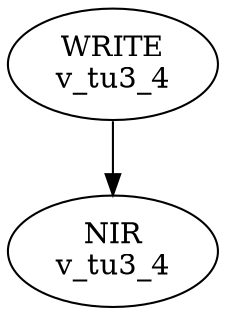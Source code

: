 digraph {NODE_96f93a10 [label="NIR
v_tu3_4
"]
NODE_96f9d130 [label="WRITE
v_tu3_4
"]
NODE_96f9d130 -> NODE_96f93a10;
}